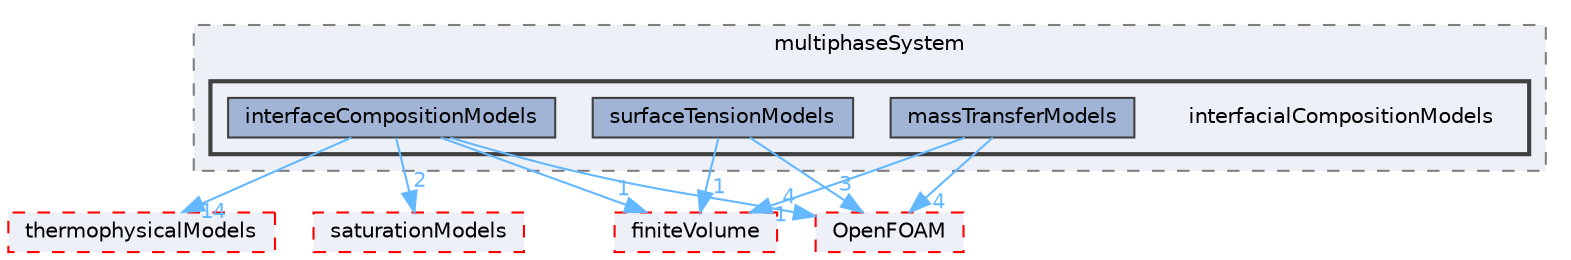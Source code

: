 digraph "src/phaseSystemModels/reactingEuler/multiphaseSystem/interfacialCompositionModels"
{
 // LATEX_PDF_SIZE
  bgcolor="transparent";
  edge [fontname=Helvetica,fontsize=10,labelfontname=Helvetica,labelfontsize=10];
  node [fontname=Helvetica,fontsize=10,shape=box,height=0.2,width=0.4];
  compound=true
  subgraph clusterdir_4edcd2f80655d7be3718758b13a7ab40 {
    graph [ bgcolor="#edf0f7", pencolor="grey50", label="multiphaseSystem", fontname=Helvetica,fontsize=10 style="filled,dashed", URL="dir_4edcd2f80655d7be3718758b13a7ab40.html",tooltip=""]
  subgraph clusterdir_c9eb74ea5be55f867422cccc8fbf9bc7 {
    graph [ bgcolor="#edf0f7", pencolor="grey25", label="", fontname=Helvetica,fontsize=10 style="filled,bold", URL="dir_c9eb74ea5be55f867422cccc8fbf9bc7.html",tooltip=""]
    dir_c9eb74ea5be55f867422cccc8fbf9bc7 [shape=plaintext, label="interfacialCompositionModels"];
  dir_594b8b94fc993689291485149c9ddb05 [label="interfaceCompositionModels", fillcolor="#a2b4d6", color="grey25", style="filled", URL="dir_594b8b94fc993689291485149c9ddb05.html",tooltip=""];
  dir_a4794796310765c689f03c8d327020cb [label="massTransferModels", fillcolor="#a2b4d6", color="grey25", style="filled", URL="dir_a4794796310765c689f03c8d327020cb.html",tooltip=""];
  dir_349068d741c6614b2501b9d87470a3ae [label="surfaceTensionModels", fillcolor="#a2b4d6", color="grey25", style="filled", URL="dir_349068d741c6614b2501b9d87470a3ae.html",tooltip=""];
  }
  }
  dir_2778d089ec5c4f66810b11f753867003 [label="thermophysicalModels", fillcolor="#edf0f7", color="red", style="filled,dashed", URL="dir_2778d089ec5c4f66810b11f753867003.html",tooltip=""];
  dir_9bd15774b555cf7259a6fa18f99fe99b [label="finiteVolume", fillcolor="#edf0f7", color="red", style="filled,dashed", URL="dir_9bd15774b555cf7259a6fa18f99fe99b.html",tooltip=""];
  dir_c5473ff19b20e6ec4dfe5c310b3778a8 [label="OpenFOAM", fillcolor="#edf0f7", color="red", style="filled,dashed", URL="dir_c5473ff19b20e6ec4dfe5c310b3778a8.html",tooltip=""];
  dir_0a821bd01650f974c2b9a25b952bd325 [label="saturationModels", fillcolor="#edf0f7", color="red", style="filled,dashed", URL="dir_0a821bd01650f974c2b9a25b952bd325.html",tooltip=""];
  dir_594b8b94fc993689291485149c9ddb05->dir_2778d089ec5c4f66810b11f753867003 [headlabel="14", labeldistance=1.5 headhref="dir_001892_004022.html" href="dir_001892_004022.html" color="steelblue1" fontcolor="steelblue1"];
  dir_594b8b94fc993689291485149c9ddb05->dir_9bd15774b555cf7259a6fa18f99fe99b [headlabel="1", labeldistance=1.5 headhref="dir_001892_001387.html" href="dir_001892_001387.html" color="steelblue1" fontcolor="steelblue1"];
  dir_594b8b94fc993689291485149c9ddb05->dir_c5473ff19b20e6ec4dfe5c310b3778a8 [headlabel="4", labeldistance=1.5 headhref="dir_001892_002695.html" href="dir_001892_002695.html" color="steelblue1" fontcolor="steelblue1"];
  dir_594b8b94fc993689291485149c9ddb05->dir_0a821bd01650f974c2b9a25b952bd325 [headlabel="2", labeldistance=1.5 headhref="dir_001892_003412.html" href="dir_001892_003412.html" color="steelblue1" fontcolor="steelblue1"];
  dir_a4794796310765c689f03c8d327020cb->dir_9bd15774b555cf7259a6fa18f99fe99b [headlabel="1", labeldistance=1.5 headhref="dir_002325_001387.html" href="dir_002325_001387.html" color="steelblue1" fontcolor="steelblue1"];
  dir_a4794796310765c689f03c8d327020cb->dir_c5473ff19b20e6ec4dfe5c310b3778a8 [headlabel="4", labeldistance=1.5 headhref="dir_002325_002695.html" href="dir_002325_002695.html" color="steelblue1" fontcolor="steelblue1"];
  dir_349068d741c6614b2501b9d87470a3ae->dir_9bd15774b555cf7259a6fa18f99fe99b [headlabel="1", labeldistance=1.5 headhref="dir_003884_001387.html" href="dir_003884_001387.html" color="steelblue1" fontcolor="steelblue1"];
  dir_349068d741c6614b2501b9d87470a3ae->dir_c5473ff19b20e6ec4dfe5c310b3778a8 [headlabel="3", labeldistance=1.5 headhref="dir_003884_002695.html" href="dir_003884_002695.html" color="steelblue1" fontcolor="steelblue1"];
}
